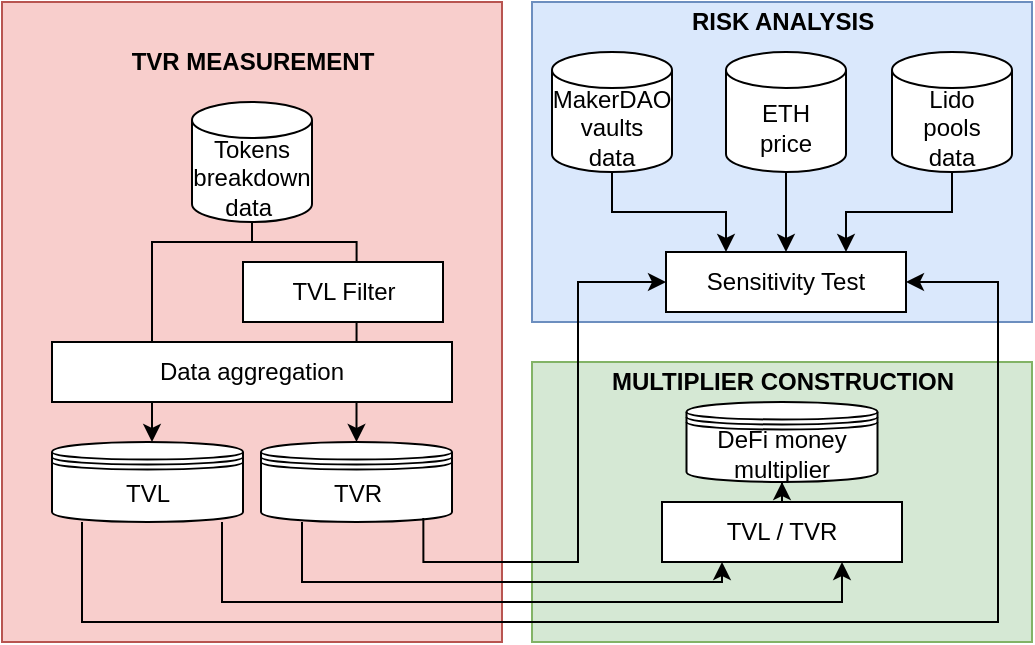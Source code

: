 <mxfile version="21.6.8" type="device">
  <diagram name="Page-1" id="mYEsLJ8b5aAbPpGEZzWm">
    <mxGraphModel dx="954" dy="623" grid="1" gridSize="10" guides="1" tooltips="1" connect="1" arrows="1" fold="1" page="1" pageScale="1" pageWidth="10" pageHeight="160" math="0" shadow="0">
      <root>
        <mxCell id="0" />
        <mxCell id="1" parent="0" />
        <mxCell id="03UC8rugmdKANibT0LIX-96" value="" style="rounded=0;whiteSpace=wrap;html=1;fillColor=#d5e8d4;strokeColor=#82b366;" parent="1" vertex="1">
          <mxGeometry x="265" y="180" width="250" height="140" as="geometry" />
        </mxCell>
        <mxCell id="03UC8rugmdKANibT0LIX-52" value="" style="rounded=0;whiteSpace=wrap;html=1;fillColor=#f8cecc;strokeColor=#b85450;" parent="1" vertex="1">
          <mxGeometry width="250" height="320" as="geometry" />
        </mxCell>
        <mxCell id="03UC8rugmdKANibT0LIX-13" style="edgeStyle=orthogonalEdgeStyle;rounded=0;orthogonalLoop=1;jettySize=auto;html=1;entryX=0.5;entryY=0;entryDx=0;entryDy=0;entryPerimeter=0;" parent="1" edge="1">
          <mxGeometry relative="1" as="geometry">
            <mxPoint x="125" y="105" as="sourcePoint" />
            <mxPoint x="75" y="220" as="targetPoint" />
            <Array as="points">
              <mxPoint x="125" y="120" />
              <mxPoint x="75" y="120" />
            </Array>
          </mxGeometry>
        </mxCell>
        <mxCell id="03UC8rugmdKANibT0LIX-101" style="edgeStyle=orthogonalEdgeStyle;rounded=0;orthogonalLoop=1;jettySize=auto;html=1;entryX=0.5;entryY=1;entryDx=0;entryDy=0;" parent="1" source="LDcn7PkU3R0HyOPLbMsQ-92" target="03UC8rugmdKANibT0LIX-97" edge="1">
          <mxGeometry relative="1" as="geometry" />
        </mxCell>
        <mxCell id="LDcn7PkU3R0HyOPLbMsQ-92" value="TVL / TVR" style="rounded=0;whiteSpace=wrap;html=1;" parent="1" vertex="1">
          <mxGeometry x="330" y="250" width="120" height="30" as="geometry" />
        </mxCell>
        <mxCell id="03UC8rugmdKANibT0LIX-69" style="edgeStyle=orthogonalEdgeStyle;rounded=0;orthogonalLoop=1;jettySize=auto;html=1;entryX=0.5;entryY=0;entryDx=0;entryDy=0;" parent="1" source="03UC8rugmdKANibT0LIX-19" target="03UC8rugmdKANibT0LIX-68" edge="1">
          <mxGeometry relative="1" as="geometry">
            <Array as="points">
              <mxPoint x="125" y="120" />
              <mxPoint x="177" y="120" />
            </Array>
          </mxGeometry>
        </mxCell>
        <mxCell id="03UC8rugmdKANibT0LIX-10" value="TVL Filter" style="rounded=0;whiteSpace=wrap;html=1;" parent="1" vertex="1">
          <mxGeometry x="120.5" y="130" width="100" height="30" as="geometry" />
        </mxCell>
        <mxCell id="03UC8rugmdKANibT0LIX-11" value="Data aggregation" style="rounded=0;whiteSpace=wrap;html=1;" parent="1" vertex="1">
          <mxGeometry x="25" y="170" width="200" height="30" as="geometry" />
        </mxCell>
        <mxCell id="03UC8rugmdKANibT0LIX-19" value="Tokens breakdown data&amp;nbsp;" style="shape=cylinder3;whiteSpace=wrap;html=1;boundedLbl=1;backgroundOutline=1;size=9;" parent="1" vertex="1">
          <mxGeometry x="95" y="50" width="60" height="60" as="geometry" />
        </mxCell>
        <mxCell id="03UC8rugmdKANibT0LIX-100" style="edgeStyle=orthogonalEdgeStyle;rounded=0;orthogonalLoop=1;jettySize=auto;html=1;entryX=0.75;entryY=1;entryDx=0;entryDy=0;" parent="1" source="03UC8rugmdKANibT0LIX-20" target="LDcn7PkU3R0HyOPLbMsQ-92" edge="1">
          <mxGeometry relative="1" as="geometry">
            <Array as="points">
              <mxPoint x="110" y="300" />
              <mxPoint x="420" y="300" />
            </Array>
          </mxGeometry>
        </mxCell>
        <mxCell id="03UC8rugmdKANibT0LIX-20" value="TVL" style="shape=datastore;whiteSpace=wrap;html=1;" parent="1" vertex="1">
          <mxGeometry x="25" y="220" width="95.5" height="40" as="geometry" />
        </mxCell>
        <mxCell id="03UC8rugmdKANibT0LIX-34" value="MULTIPLIER CONSTRUCTION" style="text;strokeColor=none;fillColor=none;html=1;fontSize=12;fontStyle=1;verticalAlign=middle;align=center;fontFamily=Helvetica;" parent="1" vertex="1">
          <mxGeometry x="300" y="180" width="180" height="20" as="geometry" />
        </mxCell>
        <mxCell id="03UC8rugmdKANibT0LIX-99" style="edgeStyle=orthogonalEdgeStyle;rounded=0;orthogonalLoop=1;jettySize=auto;html=1;entryX=0.25;entryY=1;entryDx=0;entryDy=0;" parent="1" target="LDcn7PkU3R0HyOPLbMsQ-92" edge="1">
          <mxGeometry relative="1" as="geometry">
            <mxPoint x="150" y="260" as="sourcePoint" />
            <Array as="points">
              <mxPoint x="150" y="290" />
              <mxPoint x="360" y="290" />
            </Array>
          </mxGeometry>
        </mxCell>
        <mxCell id="03UC8rugmdKANibT0LIX-68" value="TVR" style="shape=datastore;whiteSpace=wrap;html=1;" parent="1" vertex="1">
          <mxGeometry x="129.5" y="220" width="95.5" height="40" as="geometry" />
        </mxCell>
        <mxCell id="03UC8rugmdKANibT0LIX-80" value="TVR MEASUREMENT" style="text;strokeColor=none;fillColor=none;html=1;fontSize=12;fontStyle=1;verticalAlign=middle;align=center;fontFamily=Helvetica;" parent="1" vertex="1">
          <mxGeometry x="60" y="20" width="130" height="20" as="geometry" />
        </mxCell>
        <mxCell id="03UC8rugmdKANibT0LIX-88" style="edgeStyle=orthogonalEdgeStyle;rounded=0;orthogonalLoop=1;jettySize=auto;html=1;entryX=0.25;entryY=0;entryDx=0;entryDy=0;" parent="1" source="03UC8rugmdKANibT0LIX-84" target="03UC8rugmdKANibT0LIX-87" edge="1">
          <mxGeometry relative="1" as="geometry" />
        </mxCell>
        <mxCell id="03UC8rugmdKANibT0LIX-89" style="edgeStyle=orthogonalEdgeStyle;rounded=0;orthogonalLoop=1;jettySize=auto;html=1;entryX=0.5;entryY=0;entryDx=0;entryDy=0;" parent="1" source="03UC8rugmdKANibT0LIX-85" target="03UC8rugmdKANibT0LIX-87" edge="1">
          <mxGeometry relative="1" as="geometry" />
        </mxCell>
        <mxCell id="03UC8rugmdKANibT0LIX-90" style="edgeStyle=orthogonalEdgeStyle;rounded=0;orthogonalLoop=1;jettySize=auto;html=1;entryX=0.75;entryY=0;entryDx=0;entryDy=0;" parent="1" source="03UC8rugmdKANibT0LIX-86" target="03UC8rugmdKANibT0LIX-87" edge="1">
          <mxGeometry relative="1" as="geometry" />
        </mxCell>
        <mxCell id="03UC8rugmdKANibT0LIX-97" value="DeFi money&lt;br style=&quot;border-color: var(--border-color);&quot;&gt;multiplier" style="shape=datastore;whiteSpace=wrap;html=1;" parent="1" vertex="1">
          <mxGeometry x="342.25" y="200" width="95.5" height="40" as="geometry" />
        </mxCell>
        <mxCell id="03UC8rugmdKANibT0LIX-104" value="" style="rounded=0;whiteSpace=wrap;html=1;fillColor=#dae8fc;strokeColor=#6c8ebf;" parent="1" vertex="1">
          <mxGeometry x="265" width="250" height="160" as="geometry" />
        </mxCell>
        <mxCell id="03UC8rugmdKANibT0LIX-105" style="edgeStyle=orthogonalEdgeStyle;rounded=0;orthogonalLoop=1;jettySize=auto;html=1;entryX=0.25;entryY=0;entryDx=0;entryDy=0;" parent="1" source="03UC8rugmdKANibT0LIX-84" target="03UC8rugmdKANibT0LIX-87" edge="1">
          <mxGeometry relative="1" as="geometry" />
        </mxCell>
        <mxCell id="03UC8rugmdKANibT0LIX-84" value="MakerDAO&lt;br&gt;vaults&lt;br&gt;data" style="shape=cylinder3;whiteSpace=wrap;html=1;boundedLbl=1;backgroundOutline=1;size=9;" parent="1" vertex="1">
          <mxGeometry x="275" y="25" width="60" height="60" as="geometry" />
        </mxCell>
        <mxCell id="03UC8rugmdKANibT0LIX-106" style="edgeStyle=orthogonalEdgeStyle;rounded=0;orthogonalLoop=1;jettySize=auto;html=1;entryX=0.5;entryY=0;entryDx=0;entryDy=0;" parent="1" source="03UC8rugmdKANibT0LIX-85" target="03UC8rugmdKANibT0LIX-87" edge="1">
          <mxGeometry relative="1" as="geometry" />
        </mxCell>
        <mxCell id="03UC8rugmdKANibT0LIX-85" value="ETH&lt;br&gt;price" style="shape=cylinder3;whiteSpace=wrap;html=1;boundedLbl=1;backgroundOutline=1;size=9;" parent="1" vertex="1">
          <mxGeometry x="362" y="25" width="60" height="60" as="geometry" />
        </mxCell>
        <mxCell id="03UC8rugmdKANibT0LIX-107" style="edgeStyle=orthogonalEdgeStyle;rounded=0;orthogonalLoop=1;jettySize=auto;html=1;entryX=0.75;entryY=0;entryDx=0;entryDy=0;" parent="1" source="03UC8rugmdKANibT0LIX-86" target="03UC8rugmdKANibT0LIX-87" edge="1">
          <mxGeometry relative="1" as="geometry" />
        </mxCell>
        <mxCell id="03UC8rugmdKANibT0LIX-86" value="Lido&lt;br&gt;pools&lt;br&gt;data" style="shape=cylinder3;whiteSpace=wrap;html=1;boundedLbl=1;backgroundOutline=1;size=9;" parent="1" vertex="1">
          <mxGeometry x="445" y="25" width="60" height="60" as="geometry" />
        </mxCell>
        <mxCell id="03UC8rugmdKANibT0LIX-87" value="Sensitivity Test" style="rounded=0;whiteSpace=wrap;html=1;" parent="1" vertex="1">
          <mxGeometry x="332" y="125" width="120" height="30" as="geometry" />
        </mxCell>
        <mxCell id="03UC8rugmdKANibT0LIX-83" value="RISK ANALYSIS" style="text;strokeColor=none;fillColor=none;html=1;fontSize=12;fontStyle=1;verticalAlign=middle;align=center;fontFamily=Helvetica;" parent="1" vertex="1">
          <mxGeometry x="339" width="102" height="20" as="geometry" />
        </mxCell>
        <mxCell id="03UC8rugmdKANibT0LIX-109" style="edgeStyle=orthogonalEdgeStyle;rounded=0;orthogonalLoop=1;jettySize=auto;html=1;exitX=0.85;exitY=0.95;exitDx=0;exitDy=0;exitPerimeter=0;entryX=0;entryY=0.5;entryDx=0;entryDy=0;" parent="1" source="03UC8rugmdKANibT0LIX-68" target="03UC8rugmdKANibT0LIX-87" edge="1">
          <mxGeometry relative="1" as="geometry">
            <Array as="points">
              <mxPoint x="211" y="280" />
              <mxPoint x="288" y="280" />
              <mxPoint x="288" y="140" />
            </Array>
          </mxGeometry>
        </mxCell>
        <mxCell id="03UC8rugmdKANibT0LIX-110" style="edgeStyle=orthogonalEdgeStyle;rounded=0;orthogonalLoop=1;jettySize=auto;html=1;entryX=1;entryY=0.5;entryDx=0;entryDy=0;" parent="1" source="03UC8rugmdKANibT0LIX-20" target="03UC8rugmdKANibT0LIX-87" edge="1">
          <mxGeometry relative="1" as="geometry">
            <Array as="points">
              <mxPoint x="40" y="310" />
              <mxPoint x="498" y="310" />
              <mxPoint x="498" y="140" />
            </Array>
          </mxGeometry>
        </mxCell>
      </root>
    </mxGraphModel>
  </diagram>
</mxfile>
